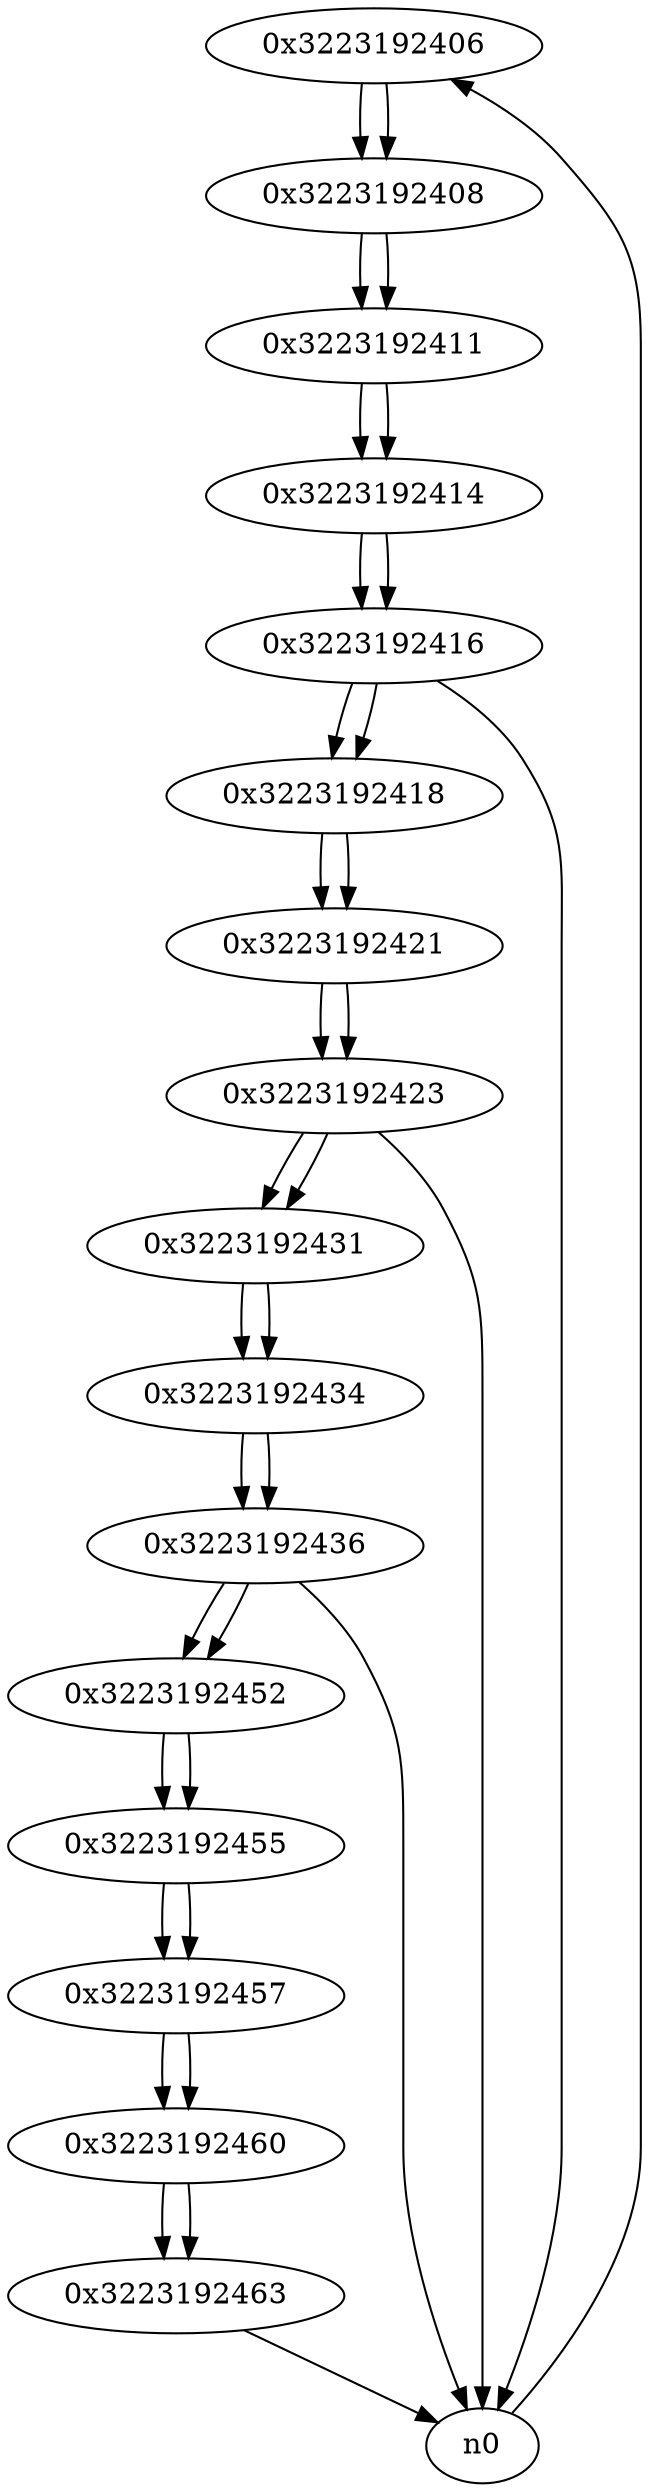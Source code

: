 digraph G{
/* nodes */
  n1 [label="0x3223192406"]
  n2 [label="0x3223192408"]
  n3 [label="0x3223192411"]
  n4 [label="0x3223192414"]
  n5 [label="0x3223192416"]
  n6 [label="0x3223192418"]
  n7 [label="0x3223192421"]
  n8 [label="0x3223192423"]
  n9 [label="0x3223192431"]
  n10 [label="0x3223192434"]
  n11 [label="0x3223192436"]
  n12 [label="0x3223192452"]
  n13 [label="0x3223192455"]
  n14 [label="0x3223192457"]
  n15 [label="0x3223192460"]
  n16 [label="0x3223192463"]
/* edges */
n1 -> n2;
n0 -> n1;
n2 -> n3;
n1 -> n2;
n3 -> n4;
n2 -> n3;
n4 -> n5;
n3 -> n4;
n5 -> n6;
n5 -> n0;
n4 -> n5;
n6 -> n7;
n5 -> n6;
n7 -> n8;
n6 -> n7;
n8 -> n9;
n8 -> n0;
n7 -> n8;
n9 -> n10;
n8 -> n9;
n10 -> n11;
n9 -> n10;
n11 -> n12;
n11 -> n0;
n10 -> n11;
n12 -> n13;
n11 -> n12;
n13 -> n14;
n12 -> n13;
n14 -> n15;
n13 -> n14;
n15 -> n16;
n14 -> n15;
n16 -> n0;
n15 -> n16;
}
